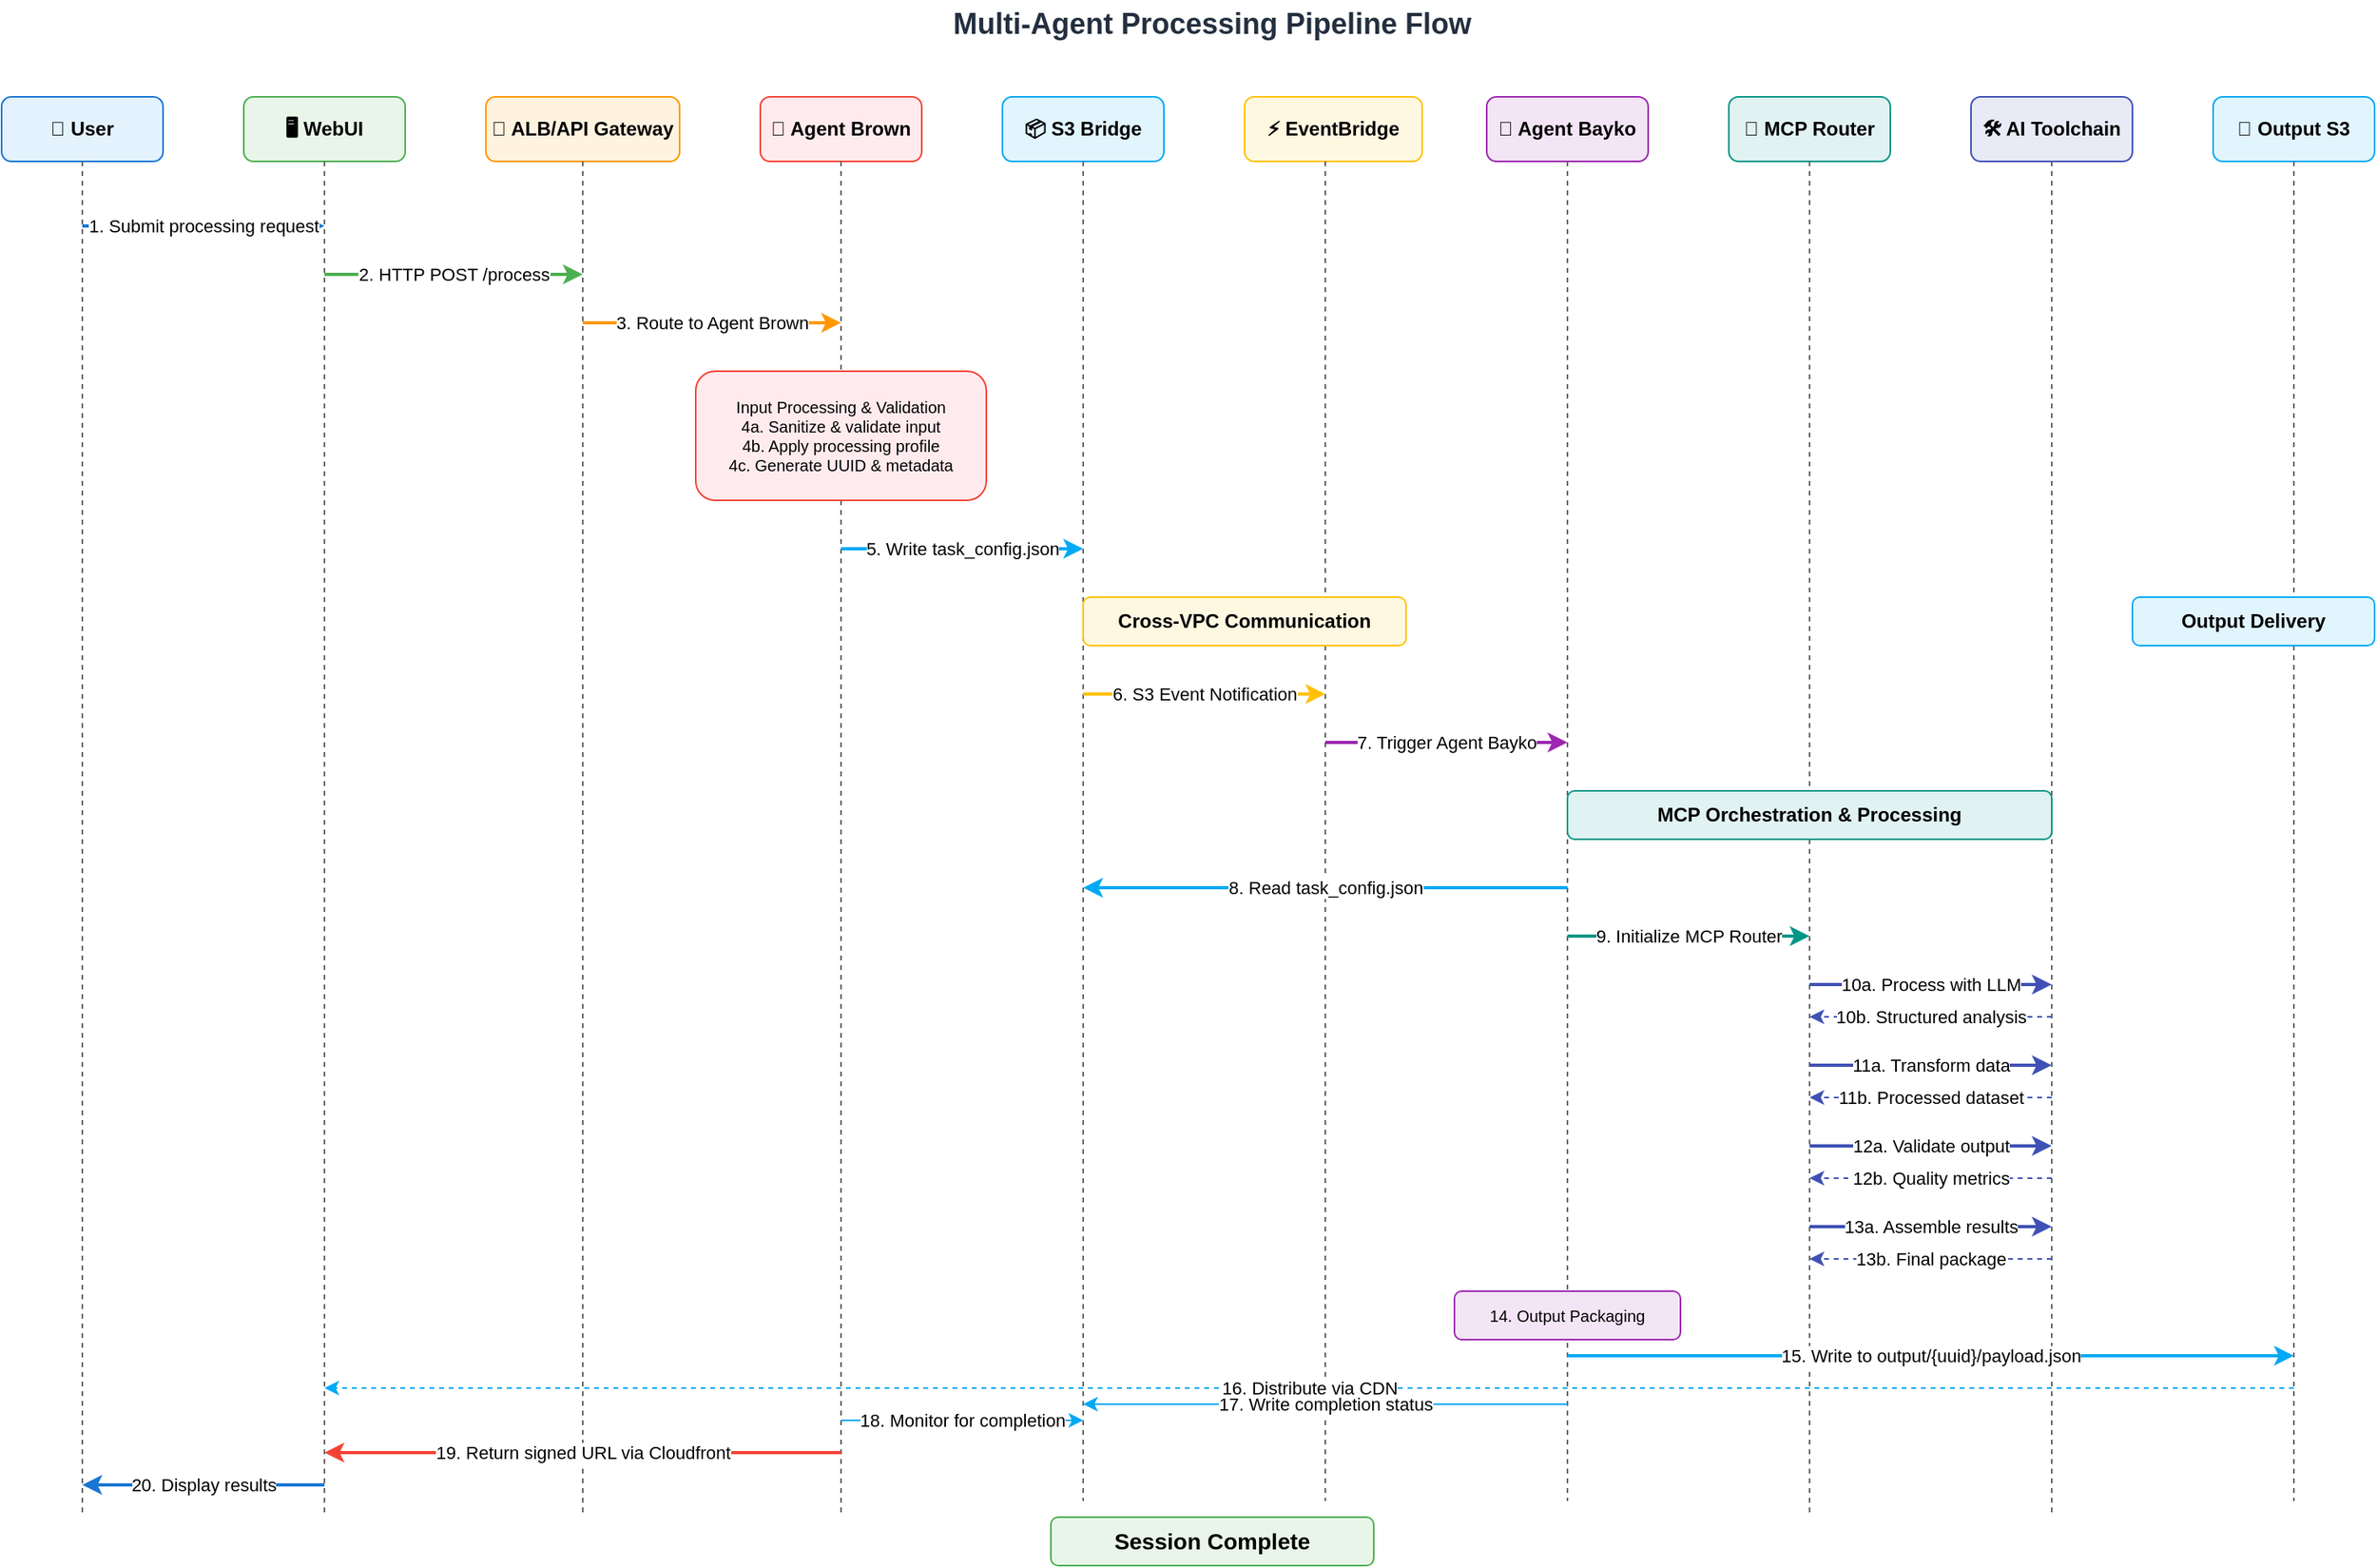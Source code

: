 <mxfile version="27.2.0">
  <diagram name="Multi-Agent Processing Pipeline Flow" id="agent-flow">
    <mxGraphModel dx="1289" dy="787" grid="1" gridSize="10" guides="1" tooltips="1" connect="1" arrows="1" fold="1" page="1" pageScale="1" pageWidth="1600" pageHeight="1000" math="0" shadow="0">
      <root>
        <mxCell id="0" />
        <mxCell id="1" parent="0" />
        <mxCell id="title" value="Multi-Agent Processing Pipeline Flow" style="text;html=1;strokeColor=none;fillColor=none;align=center;verticalAlign=middle;whiteSpace=wrap;rounded=0;fontSize=18;fontStyle=1;fontColor=#232F3E;" parent="1" vertex="1">
          <mxGeometry x="500" y="20" width="600" height="30" as="geometry" />
        </mxCell>
        <mxCell id="user" value="👤 User" style="rounded=1;whiteSpace=wrap;html=1;fillColor=#E3F2FD;strokeColor=#1976D2;fontSize=12;fontStyle=1;" parent="1" vertex="1">
          <mxGeometry x="50" y="80" width="100" height="40" as="geometry" />
        </mxCell>
        <mxCell id="webui" value="🖥️ WebUI" style="rounded=1;whiteSpace=wrap;html=1;fillColor=#E8F5E8;strokeColor=#4CAF50;fontSize=12;fontStyle=1;" parent="1" vertex="1">
          <mxGeometry x="200" y="80" width="100" height="40" as="geometry" />
        </mxCell>
        <mxCell id="alb" value="🔄 ALB/API Gateway" style="rounded=1;whiteSpace=wrap;html=1;fillColor=#FFF3E0;strokeColor=#FF9800;fontSize=12;fontStyle=1;" parent="1" vertex="1">
          <mxGeometry x="350" y="80" width="120" height="40" as="geometry" />
        </mxCell>
        <mxCell id="brown" value="🤖 Agent Brown" style="rounded=1;whiteSpace=wrap;html=1;fillColor=#FFEBEE;strokeColor=#F44336;fontSize=12;fontStyle=1;" parent="1" vertex="1">
          <mxGeometry x="520" y="80" width="100" height="40" as="geometry" />
        </mxCell>
        <mxCell id="s3" value="📦 S3 Bridge" style="rounded=1;whiteSpace=wrap;html=1;fillColor=#E1F5FE;strokeColor=#03A9F4;fontSize=12;fontStyle=1;" parent="1" vertex="1">
          <mxGeometry x="670" y="80" width="100" height="40" as="geometry" />
        </mxCell>
        <mxCell id="eventbridge" value="⚡ EventBridge" style="rounded=1;whiteSpace=wrap;html=1;fillColor=#FFF8E1;strokeColor=#FFC107;fontSize=12;fontStyle=1;" parent="1" vertex="1">
          <mxGeometry x="820" y="80" width="110" height="40" as="geometry" />
        </mxCell>
        <mxCell id="bayko" value="🧠 Agent Bayko" style="rounded=1;whiteSpace=wrap;html=1;fillColor=#F3E5F5;strokeColor=#9C27B0;fontSize=12;fontStyle=1;" parent="1" vertex="1">
          <mxGeometry x="970" y="80" width="100" height="40" as="geometry" />
        </mxCell>
        <mxCell id="mcp" value="🔀 MCP Router" style="rounded=1;whiteSpace=wrap;html=1;fillColor=#E0F2F1;strokeColor=#009688;fontSize=12;fontStyle=1;" parent="1" vertex="1">
          <mxGeometry x="1120" y="80" width="100" height="40" as="geometry" />
        </mxCell>
        <mxCell id="tools" value="🛠️ AI Toolchain" style="rounded=1;whiteSpace=wrap;html=1;fillColor=#E8EAF6;strokeColor=#3F51B5;fontSize=12;fontStyle=1;" parent="1" vertex="1">
          <mxGeometry x="1270" y="80" width="100" height="40" as="geometry" />
        </mxCell>
        <mxCell id="output" value="📁 Output S3" style="rounded=1;whiteSpace=wrap;html=1;fillColor=#E1F5FE;strokeColor=#03A9F4;fontSize=12;fontStyle=1;" parent="1" vertex="1">
          <mxGeometry x="1420" y="80" width="100" height="40" as="geometry" />
        </mxCell>
        <mxCell id="line-user" value="" style="endArrow=none;dashed=1;html=1;strokeColor=#666666;" parent="1" edge="1">
          <mxGeometry width="50" height="50" relative="1" as="geometry">
            <mxPoint x="100" y="120" as="sourcePoint" />
            <mxPoint x="100" y="960" as="targetPoint" />
          </mxGeometry>
        </mxCell>
        <mxCell id="line-webui" value="" style="endArrow=none;dashed=1;html=1;strokeColor=#666666;" parent="1" edge="1">
          <mxGeometry width="50" height="50" relative="1" as="geometry">
            <mxPoint x="250" y="120" as="sourcePoint" />
            <mxPoint x="250" y="960" as="targetPoint" />
          </mxGeometry>
        </mxCell>
        <mxCell id="line-alb" value="" style="endArrow=none;dashed=1;html=1;strokeColor=#666666;" parent="1" edge="1">
          <mxGeometry width="50" height="50" relative="1" as="geometry">
            <mxPoint x="410" y="120" as="sourcePoint" />
            <mxPoint x="410" y="960" as="targetPoint" />
          </mxGeometry>
        </mxCell>
        <mxCell id="line-brown" value="" style="endArrow=none;dashed=1;html=1;strokeColor=#666666;" parent="1" edge="1">
          <mxGeometry width="50" height="50" relative="1" as="geometry">
            <mxPoint x="570" y="120" as="sourcePoint" />
            <mxPoint x="570" y="960" as="targetPoint" />
          </mxGeometry>
        </mxCell>
        <mxCell id="line-s3" value="" style="endArrow=none;dashed=1;html=1;strokeColor=#666666;" parent="1" edge="1">
          <mxGeometry width="50" height="50" relative="1" as="geometry">
            <mxPoint x="720" y="120" as="sourcePoint" />
            <mxPoint x="720" y="950" as="targetPoint" />
          </mxGeometry>
        </mxCell>
        <mxCell id="line-eventbridge" value="" style="endArrow=none;dashed=1;html=1;strokeColor=#666666;" parent="1" edge="1">
          <mxGeometry width="50" height="50" relative="1" as="geometry">
            <mxPoint x="870" y="120" as="sourcePoint" />
            <mxPoint x="870" y="950" as="targetPoint" />
          </mxGeometry>
        </mxCell>
        <mxCell id="line-bayko" value="" style="endArrow=none;dashed=1;html=1;strokeColor=#666666;" parent="1" edge="1">
          <mxGeometry width="50" height="50" relative="1" as="geometry">
            <mxPoint x="1020" y="120" as="sourcePoint" />
            <mxPoint x="1020" y="950" as="targetPoint" />
          </mxGeometry>
        </mxCell>
        <mxCell id="line-mcp" value="" style="endArrow=none;dashed=1;html=1;strokeColor=#666666;" parent="1" edge="1">
          <mxGeometry width="50" height="50" relative="1" as="geometry">
            <mxPoint x="1170" y="120" as="sourcePoint" />
            <mxPoint x="1170" y="960" as="targetPoint" />
          </mxGeometry>
        </mxCell>
        <mxCell id="line-tools" value="" style="endArrow=none;dashed=1;html=1;strokeColor=#666666;" parent="1" edge="1">
          <mxGeometry width="50" height="50" relative="1" as="geometry">
            <mxPoint x="1320" y="120" as="sourcePoint" />
            <mxPoint x="1320" y="960" as="targetPoint" />
          </mxGeometry>
        </mxCell>
        <mxCell id="line-output" value="" style="endArrow=none;dashed=1;html=1;strokeColor=#666666;" parent="1" edge="1">
          <mxGeometry width="50" height="50" relative="1" as="geometry">
            <mxPoint x="1470" y="120" as="sourcePoint" />
            <mxPoint x="1470" y="950" as="targetPoint" />
          </mxGeometry>
        </mxCell>
        <mxCell id="step1" value="1. Submit processing request" style="endArrow=classic;html=1;rounded=0;strokeColor=#1976D2;strokeWidth=2;labelBackgroundColor=#ffffff;" parent="1" edge="1">
          <mxGeometry width="50" height="50" relative="1" as="geometry">
            <mxPoint x="100" y="160" as="sourcePoint" />
            <mxPoint x="250" y="160" as="targetPoint" />
          </mxGeometry>
        </mxCell>
        <mxCell id="step2" value="2. HTTP POST /process" style="endArrow=classic;html=1;rounded=0;strokeColor=#4CAF50;strokeWidth=2;labelBackgroundColor=#ffffff;" parent="1" edge="1">
          <mxGeometry width="50" height="50" relative="1" as="geometry">
            <mxPoint x="250" y="190" as="sourcePoint" />
            <mxPoint x="410" y="190" as="targetPoint" />
          </mxGeometry>
        </mxCell>
        <mxCell id="step3" value="3. Route to Agent Brown" style="endArrow=classic;html=1;rounded=0;strokeColor=#FF9800;strokeWidth=2;labelBackgroundColor=#ffffff;" parent="1" edge="1">
          <mxGeometry width="50" height="50" relative="1" as="geometry">
            <mxPoint x="410" y="220" as="sourcePoint" />
            <mxPoint x="570" y="220" as="targetPoint" />
          </mxGeometry>
        </mxCell>
        <mxCell id="note-brown" value="Input Processing &amp; Validation&#xa;4a. Sanitize &amp; validate input&#xa;4b. Apply processing profile&#xa;4c. Generate UUID &amp; metadata" style="rounded=1;whiteSpace=wrap;html=1;fillColor=#FFEBEE;strokeColor=#F44336;fontSize=10;fontStyle=0;" parent="1" vertex="1">
          <mxGeometry x="480" y="250" width="180" height="80" as="geometry" />
        </mxCell>
        <mxCell id="step5" value="5. Write task_config.json" style="endArrow=classic;html=1;rounded=0;strokeColor=#03A9F4;strokeWidth=2;labelBackgroundColor=#ffffff;" parent="1" edge="1">
          <mxGeometry width="50" height="50" relative="1" as="geometry">
            <mxPoint x="570" y="360" as="sourcePoint" />
            <mxPoint x="720" y="360" as="targetPoint" />
          </mxGeometry>
        </mxCell>
        <mxCell id="note-cross-vpc" value="Cross-VPC Communication" style="rounded=1;whiteSpace=wrap;html=1;fillColor=#FFF8E1;strokeColor=#FFC107;fontSize=12;fontStyle=1;" parent="1" vertex="1">
          <mxGeometry x="720" y="390" width="200" height="30" as="geometry" />
        </mxCell>
        <mxCell id="step6" value="6. S3 Event Notification" style="endArrow=classic;html=1;rounded=0;strokeColor=#FFC107;strokeWidth=2;labelBackgroundColor=#ffffff;" parent="1" edge="1">
          <mxGeometry width="50" height="50" relative="1" as="geometry">
            <mxPoint x="720" y="450" as="sourcePoint" />
            <mxPoint x="870" y="450" as="targetPoint" />
          </mxGeometry>
        </mxCell>
        <mxCell id="step7" value="7. Trigger Agent Bayko" style="endArrow=classic;html=1;rounded=0;strokeColor=#9C27B0;strokeWidth=2;labelBackgroundColor=#ffffff;" parent="1" edge="1">
          <mxGeometry width="50" height="50" relative="1" as="geometry">
            <mxPoint x="870" y="480" as="sourcePoint" />
            <mxPoint x="1020" y="480" as="targetPoint" />
          </mxGeometry>
        </mxCell>
        <mxCell id="note-mcp" value="MCP Orchestration &amp; Processing" style="rounded=1;whiteSpace=wrap;html=1;fillColor=#E0F2F1;strokeColor=#009688;fontSize=12;fontStyle=1;" parent="1" vertex="1">
          <mxGeometry x="1020" y="510" width="300" height="30" as="geometry" />
        </mxCell>
        <mxCell id="step8" value="8. Read task_config.json" style="endArrow=classic;html=1;rounded=0;strokeColor=#03A9F4;strokeWidth=2;labelBackgroundColor=#ffffff;" parent="1" edge="1">
          <mxGeometry width="50" height="50" relative="1" as="geometry">
            <mxPoint x="1020" y="570" as="sourcePoint" />
            <mxPoint x="720" y="570" as="targetPoint" />
          </mxGeometry>
        </mxCell>
        <mxCell id="step9" value="9. Initialize MCP Router" style="endArrow=classic;html=1;rounded=0;strokeColor=#009688;strokeWidth=2;labelBackgroundColor=#ffffff;" parent="1" edge="1">
          <mxGeometry width="50" height="50" relative="1" as="geometry">
            <mxPoint x="1020" y="600" as="sourcePoint" />
            <mxPoint x="1170" y="600" as="targetPoint" />
          </mxGeometry>
        </mxCell>
        <mxCell id="step10a" value="10a. Process with LLM" style="endArrow=classic;html=1;rounded=0;strokeColor=#3F51B5;strokeWidth=2;labelBackgroundColor=#ffffff;" parent="1" edge="1">
          <mxGeometry width="50" height="50" relative="1" as="geometry">
            <mxPoint x="1170" y="630" as="sourcePoint" />
            <mxPoint x="1320" y="630" as="targetPoint" />
          </mxGeometry>
        </mxCell>
        <mxCell id="step10b" value="10b. Structured analysis" style="endArrow=classic;html=1;rounded=0;strokeColor=#3F51B5;strokeWidth=1;dashed=1;labelBackgroundColor=#ffffff;" parent="1" edge="1">
          <mxGeometry width="50" height="50" relative="1" as="geometry">
            <mxPoint x="1320" y="650" as="sourcePoint" />
            <mxPoint x="1170" y="650" as="targetPoint" />
          </mxGeometry>
        </mxCell>
        <mxCell id="step11a" value="11a. Transform data" style="endArrow=classic;html=1;rounded=0;strokeColor=#3F51B5;strokeWidth=2;labelBackgroundColor=#ffffff;" parent="1" edge="1">
          <mxGeometry width="50" height="50" relative="1" as="geometry">
            <mxPoint x="1170" y="680" as="sourcePoint" />
            <mxPoint x="1320" y="680" as="targetPoint" />
          </mxGeometry>
        </mxCell>
        <mxCell id="step11b" value="11b. Processed dataset" style="endArrow=classic;html=1;rounded=0;strokeColor=#3F51B5;strokeWidth=1;dashed=1;labelBackgroundColor=#ffffff;" parent="1" edge="1">
          <mxGeometry width="50" height="50" relative="1" as="geometry">
            <mxPoint x="1320" y="700" as="sourcePoint" />
            <mxPoint x="1170" y="700" as="targetPoint" />
          </mxGeometry>
        </mxCell>
        <mxCell id="step12a" value="12a. Validate output" style="endArrow=classic;html=1;rounded=0;strokeColor=#3F51B5;strokeWidth=2;labelBackgroundColor=#ffffff;" parent="1" edge="1">
          <mxGeometry width="50" height="50" relative="1" as="geometry">
            <mxPoint x="1170" y="730" as="sourcePoint" />
            <mxPoint x="1320" y="730" as="targetPoint" />
          </mxGeometry>
        </mxCell>
        <mxCell id="step12b" value="12b. Quality metrics" style="endArrow=classic;html=1;rounded=0;strokeColor=#3F51B5;strokeWidth=1;dashed=1;labelBackgroundColor=#ffffff;" parent="1" edge="1">
          <mxGeometry width="50" height="50" relative="1" as="geometry">
            <mxPoint x="1320" y="750" as="sourcePoint" />
            <mxPoint x="1170" y="750" as="targetPoint" />
          </mxGeometry>
        </mxCell>
        <mxCell id="step13a" value="13a. Assemble results" style="endArrow=classic;html=1;rounded=0;strokeColor=#3F51B5;strokeWidth=2;labelBackgroundColor=#ffffff;" parent="1" edge="1">
          <mxGeometry width="50" height="50" relative="1" as="geometry">
            <mxPoint x="1170" y="780" as="sourcePoint" />
            <mxPoint x="1320" y="780" as="targetPoint" />
          </mxGeometry>
        </mxCell>
        <mxCell id="step13b" value="13b. Final package" style="endArrow=classic;html=1;rounded=0;strokeColor=#3F51B5;strokeWidth=1;dashed=1;labelBackgroundColor=#ffffff;" parent="1" edge="1">
          <mxGeometry width="50" height="50" relative="1" as="geometry">
            <mxPoint x="1320" y="800" as="sourcePoint" />
            <mxPoint x="1170" y="800" as="targetPoint" />
          </mxGeometry>
        </mxCell>
        <mxCell id="step14" value="14. Output Packaging" style="rounded=1;whiteSpace=wrap;html=1;fillColor=#F3E5F5;strokeColor=#9C27B0;fontSize=10;fontStyle=0;" parent="1" vertex="1">
          <mxGeometry x="950" y="820" width="140" height="30" as="geometry" />
        </mxCell>
        <mxCell id="note-output" value="Output Delivery" style="rounded=1;whiteSpace=wrap;html=1;fillColor=#E1F5FE;strokeColor=#03A9F4;fontSize=12;fontStyle=1;" parent="1" vertex="1">
          <mxGeometry x="1370" y="390" width="150" height="30" as="geometry" />
        </mxCell>
        <mxCell id="step15" value="15. Write to output/{uuid}/payload.json" style="endArrow=classic;html=1;rounded=0;strokeColor=#03A9F4;strokeWidth=2;labelBackgroundColor=#ffffff;" parent="1" edge="1">
          <mxGeometry width="50" height="50" relative="1" as="geometry">
            <mxPoint x="1020" y="860" as="sourcePoint" />
            <mxPoint x="1470" y="860" as="targetPoint" />
          </mxGeometry>
        </mxCell>
        <mxCell id="step16" value="16. Distribute via CDN" style="endArrow=classic;html=1;rounded=0;strokeColor=#03A9F4;strokeWidth=1;dashed=1;labelBackgroundColor=#ffffff;" parent="1" edge="1">
          <mxGeometry width="50" height="50" relative="1" as="geometry">
            <mxPoint x="1470" y="880" as="sourcePoint" />
            <mxPoint x="250" y="880" as="targetPoint" />
          </mxGeometry>
        </mxCell>
        <mxCell id="step17" value="17. Write completion status" style="endArrow=classic;html=1;rounded=0;strokeColor=#03A9F4;strokeWidth=1;labelBackgroundColor=#ffffff;" parent="1" edge="1">
          <mxGeometry width="50" height="50" relative="1" as="geometry">
            <mxPoint x="1020" y="890" as="sourcePoint" />
            <mxPoint x="720" y="890" as="targetPoint" />
          </mxGeometry>
        </mxCell>
        <mxCell id="step18" value="18. Monitor for completion" style="endArrow=classic;html=1;rounded=0;strokeColor=#03A9F4;strokeWidth=1;labelBackgroundColor=#ffffff;" parent="1" edge="1">
          <mxGeometry width="50" height="50" relative="1" as="geometry">
            <mxPoint x="570" y="900" as="sourcePoint" />
            <mxPoint x="720" y="900" as="targetPoint" />
          </mxGeometry>
        </mxCell>
        <mxCell id="step19" value="19. Return signed URL via Cloudfront" style="endArrow=classic;html=1;rounded=0;strokeColor=#F44336;strokeWidth=2;labelBackgroundColor=#ffffff;" parent="1" edge="1">
          <mxGeometry width="50" height="50" relative="1" as="geometry">
            <mxPoint x="570" y="920" as="sourcePoint" />
            <mxPoint x="250" y="920" as="targetPoint" />
          </mxGeometry>
        </mxCell>
        <mxCell id="step20" value="20. Display results" style="endArrow=classic;html=1;rounded=0;strokeColor=#1976D2;strokeWidth=2;labelBackgroundColor=#ffffff;" parent="1" edge="1">
          <mxGeometry width="50" height="50" relative="1" as="geometry">
            <mxPoint x="250" y="940" as="sourcePoint" />
            <mxPoint x="100" y="940" as="targetPoint" />
          </mxGeometry>
        </mxCell>
        <mxCell id="session-complete" value="Session Complete" style="rounded=1;whiteSpace=wrap;html=1;fillColor=#E8F5E8;strokeColor=#4CAF50;fontSize=14;fontStyle=1;" parent="1" vertex="1">
          <mxGeometry x="700" y="960" width="200" height="30" as="geometry" />
        </mxCell>
      </root>
    </mxGraphModel>
  </diagram>
</mxfile>
